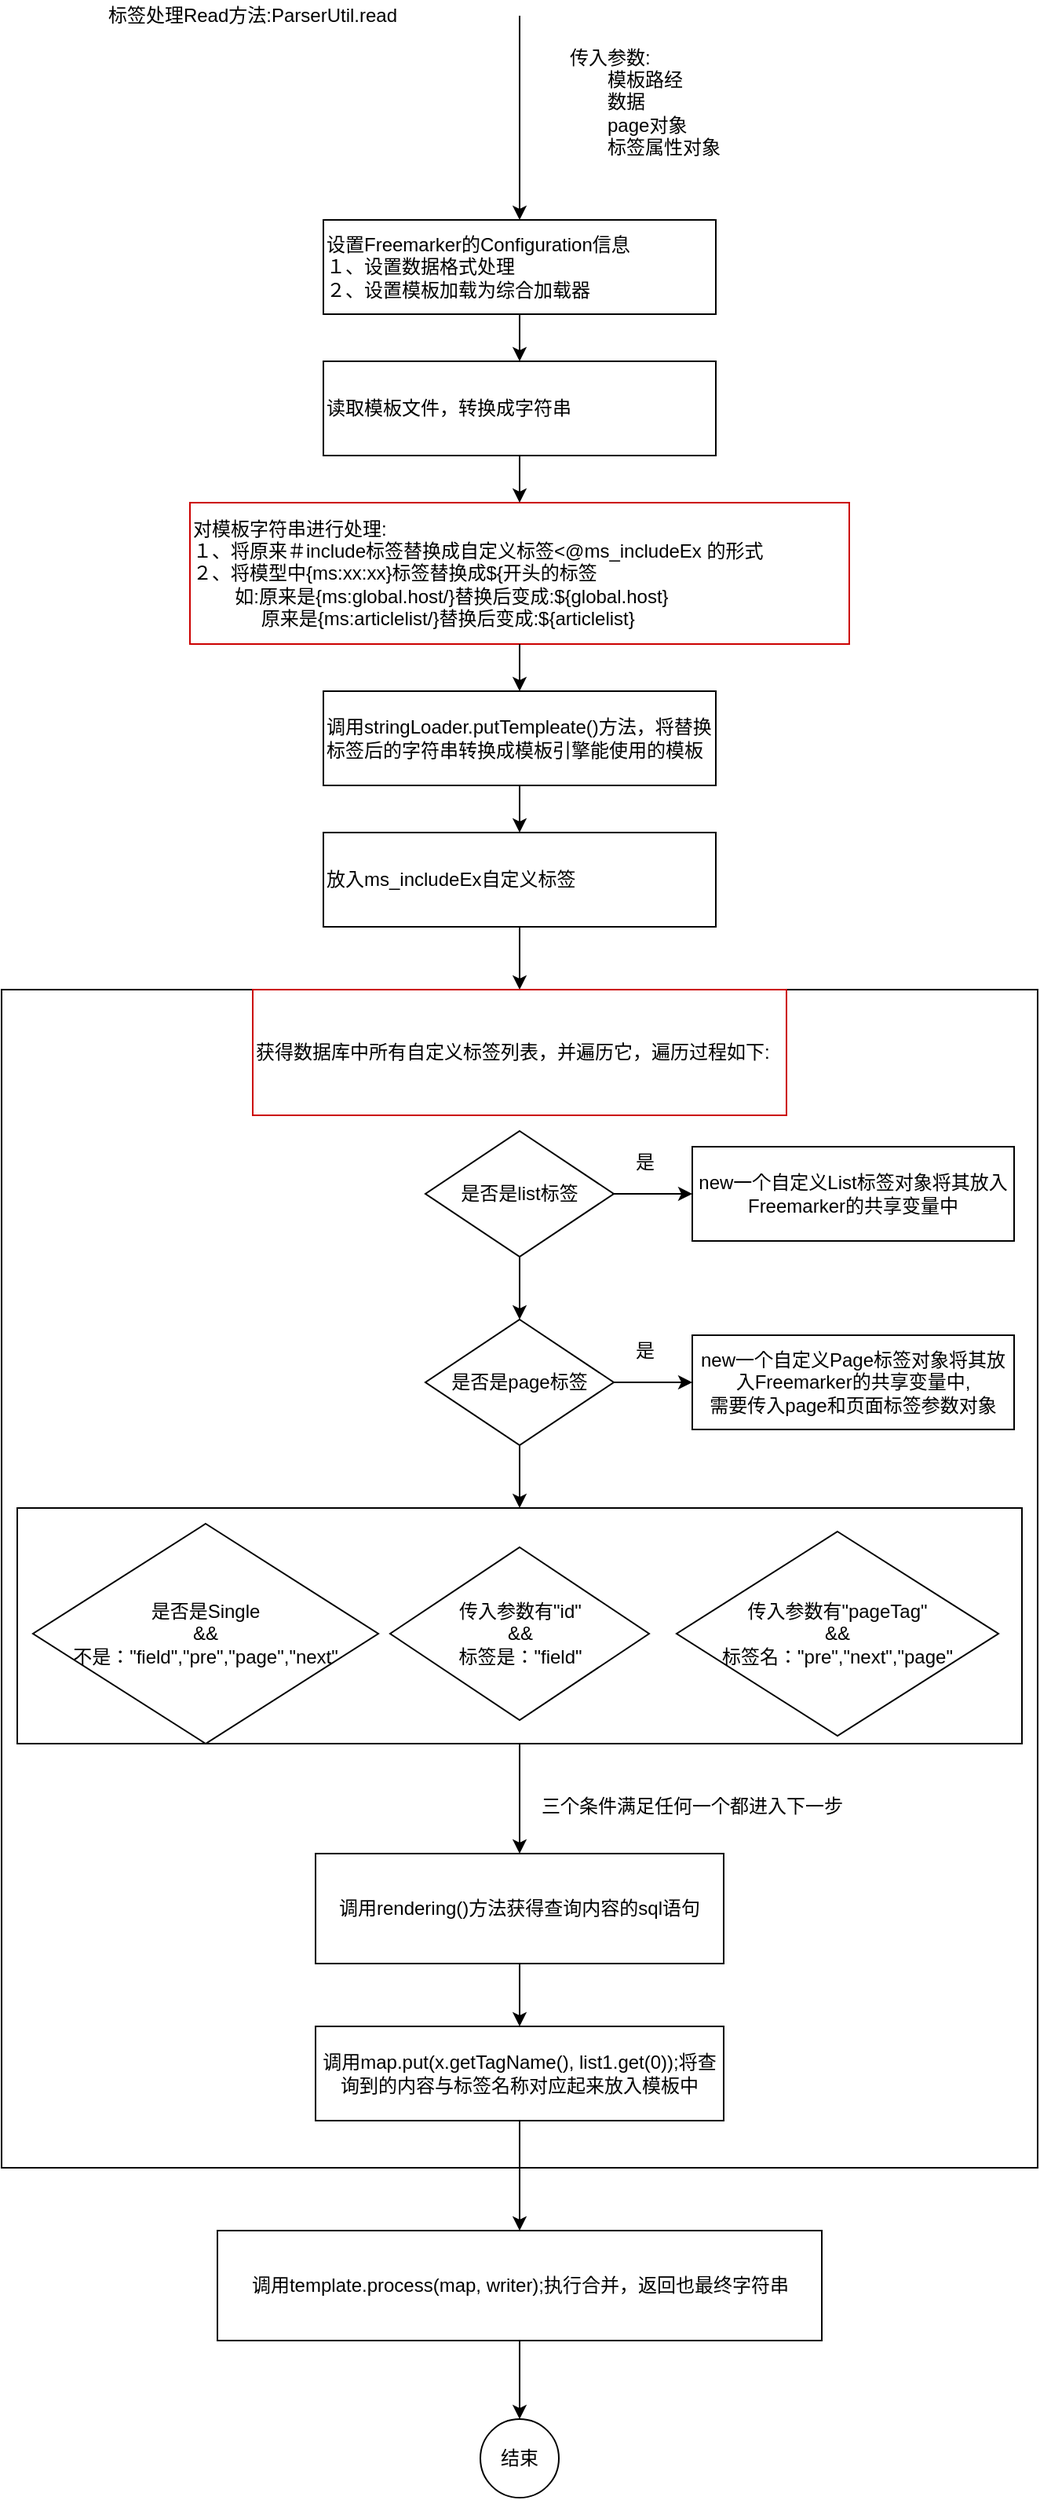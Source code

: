 <mxfile version="14.1.1" type="github">
  <diagram id="RzY2OMNMM-7YFux_urH8" name="Page-1">
    <mxGraphModel dx="2070" dy="626" grid="1" gridSize="10" guides="1" tooltips="1" connect="1" arrows="1" fold="1" page="1" pageScale="1" pageWidth="1200" pageHeight="1920" math="0" shadow="0">
      <root>
        <mxCell id="0" />
        <mxCell id="1" parent="0" />
        <mxCell id="pEFI1ha4uzIQoMVtyjVg-1" value="传入参数:&lt;br&gt;　　模板路经&lt;br&gt;　　数据&lt;br&gt;　　page对象&lt;br&gt;　　标签属性对象" style="rounded=0;whiteSpace=wrap;html=1;align=left;strokeColor=none;" vertex="1" parent="1">
          <mxGeometry x="320" y="60" width="190" height="90" as="geometry" />
        </mxCell>
        <mxCell id="pEFI1ha4uzIQoMVtyjVg-2" value="标签处理Read方法:ParserUtil.read" style="text;html=1;strokeColor=none;fillColor=none;align=center;verticalAlign=middle;whiteSpace=wrap;rounded=0;" vertex="1" parent="1">
          <mxGeometry x="10" y="40" width="220" height="20" as="geometry" />
        </mxCell>
        <mxCell id="pEFI1ha4uzIQoMVtyjVg-4" value="" style="endArrow=classic;html=1;entryX=0.5;entryY=0;entryDx=0;entryDy=0;" edge="1" parent="1" target="pEFI1ha4uzIQoMVtyjVg-5">
          <mxGeometry width="50" height="50" relative="1" as="geometry">
            <mxPoint x="290" y="50" as="sourcePoint" />
            <mxPoint x="290" y="160" as="targetPoint" />
          </mxGeometry>
        </mxCell>
        <mxCell id="pEFI1ha4uzIQoMVtyjVg-5" value="设置Freemarker的Configuration信息&lt;br&gt;１、设置数据格式处理&lt;br&gt;２、设置模板加载为综合加载器" style="rounded=0;whiteSpace=wrap;html=1;align=left;" vertex="1" parent="1">
          <mxGeometry x="165" y="180" width="250" height="60" as="geometry" />
        </mxCell>
        <mxCell id="pEFI1ha4uzIQoMVtyjVg-6" value="读取模板文件，转换成字符串" style="rounded=0;whiteSpace=wrap;html=1;align=left;" vertex="1" parent="1">
          <mxGeometry x="165" y="270" width="250" height="60" as="geometry" />
        </mxCell>
        <mxCell id="pEFI1ha4uzIQoMVtyjVg-7" value="对模板字符串进行处理:&lt;br&gt;１、将原来＃include标签替换成自定义标签&amp;lt;@ms_includeEx 的形式&lt;br&gt;２、&lt;span&gt;将模型中{ms:xx:xx}标签替换成${开头的标签　&lt;/span&gt;&lt;div&gt;&amp;nbsp; &amp;nbsp; &amp;nbsp; &amp;nbsp; 如:原来是{ms:global.host/}替换后变成:${global.host}&lt;/div&gt;&lt;div&gt;&lt;span&gt;&amp;nbsp; &amp;nbsp; &amp;nbsp; &amp;nbsp; &amp;nbsp; &amp;nbsp; &amp;nbsp;原来是{ms:articlelist/}替换后变成:${articlelist}&lt;/span&gt;&lt;/div&gt;" style="rounded=0;whiteSpace=wrap;html=1;align=left;strokeColor=#CC0000;" vertex="1" parent="1">
          <mxGeometry x="80" y="360" width="420" height="90" as="geometry" />
        </mxCell>
        <mxCell id="pEFI1ha4uzIQoMVtyjVg-8" value="调用stringLoader.putTempleate()方法，将替换标签后的字符串转换成模板引擎能使用的模板" style="rounded=0;whiteSpace=wrap;html=1;align=left;" vertex="1" parent="1">
          <mxGeometry x="165" y="480" width="250" height="60" as="geometry" />
        </mxCell>
        <mxCell id="pEFI1ha4uzIQoMVtyjVg-9" value="放入ms_includeEx自定义标签" style="rounded=0;whiteSpace=wrap;html=1;align=left;" vertex="1" parent="1">
          <mxGeometry x="165" y="570" width="250" height="60" as="geometry" />
        </mxCell>
        <mxCell id="pEFI1ha4uzIQoMVtyjVg-10" value="" style="rounded=0;whiteSpace=wrap;html=1;align=left;" vertex="1" parent="1">
          <mxGeometry x="-40" y="670" width="660" height="750" as="geometry" />
        </mxCell>
        <mxCell id="pEFI1ha4uzIQoMVtyjVg-12" value="" style="endArrow=classic;html=1;exitX=0.5;exitY=1;exitDx=0;exitDy=0;" edge="1" parent="1" source="pEFI1ha4uzIQoMVtyjVg-5" target="pEFI1ha4uzIQoMVtyjVg-6">
          <mxGeometry width="50" height="50" relative="1" as="geometry">
            <mxPoint x="420" y="320" as="sourcePoint" />
            <mxPoint x="470" y="270" as="targetPoint" />
          </mxGeometry>
        </mxCell>
        <mxCell id="pEFI1ha4uzIQoMVtyjVg-13" value="" style="endArrow=classic;html=1;exitX=0.5;exitY=1;exitDx=0;exitDy=0;entryX=0.5;entryY=0;entryDx=0;entryDy=0;" edge="1" parent="1" source="pEFI1ha4uzIQoMVtyjVg-6" target="pEFI1ha4uzIQoMVtyjVg-7">
          <mxGeometry width="50" height="50" relative="1" as="geometry">
            <mxPoint x="290" y="400" as="sourcePoint" />
            <mxPoint x="340" y="350" as="targetPoint" />
          </mxGeometry>
        </mxCell>
        <mxCell id="pEFI1ha4uzIQoMVtyjVg-14" value="" style="endArrow=classic;html=1;exitX=0.5;exitY=1;exitDx=0;exitDy=0;" edge="1" parent="1" source="pEFI1ha4uzIQoMVtyjVg-7" target="pEFI1ha4uzIQoMVtyjVg-8">
          <mxGeometry width="50" height="50" relative="1" as="geometry">
            <mxPoint x="420" y="590" as="sourcePoint" />
            <mxPoint x="470" y="540" as="targetPoint" />
          </mxGeometry>
        </mxCell>
        <mxCell id="pEFI1ha4uzIQoMVtyjVg-15" value="" style="endArrow=classic;html=1;exitX=0.5;exitY=1;exitDx=0;exitDy=0;" edge="1" parent="1" source="pEFI1ha4uzIQoMVtyjVg-8" target="pEFI1ha4uzIQoMVtyjVg-9">
          <mxGeometry width="50" height="50" relative="1" as="geometry">
            <mxPoint x="420" y="700" as="sourcePoint" />
            <mxPoint x="470" y="650" as="targetPoint" />
          </mxGeometry>
        </mxCell>
        <mxCell id="pEFI1ha4uzIQoMVtyjVg-16" value="" style="endArrow=classic;html=1;exitX=0.5;exitY=1;exitDx=0;exitDy=0;" edge="1" parent="1" source="pEFI1ha4uzIQoMVtyjVg-9" target="pEFI1ha4uzIQoMVtyjVg-10">
          <mxGeometry width="50" height="50" relative="1" as="geometry">
            <mxPoint x="420" y="700" as="sourcePoint" />
            <mxPoint x="470" y="650" as="targetPoint" />
          </mxGeometry>
        </mxCell>
        <mxCell id="pEFI1ha4uzIQoMVtyjVg-18" value="&lt;span&gt;获得数据库中所有自定义标签列表，并遍历它，遍历过程如下:&lt;/span&gt;" style="rounded=0;whiteSpace=wrap;html=1;strokeColor=#CC0000;align=left;" vertex="1" parent="1">
          <mxGeometry x="120" y="670" width="340" height="80" as="geometry" />
        </mxCell>
        <mxCell id="pEFI1ha4uzIQoMVtyjVg-32" style="edgeStyle=orthogonalEdgeStyle;rounded=0;orthogonalLoop=1;jettySize=auto;html=1;exitX=0.5;exitY=1;exitDx=0;exitDy=0;" edge="1" parent="1" source="pEFI1ha4uzIQoMVtyjVg-19" target="pEFI1ha4uzIQoMVtyjVg-25">
          <mxGeometry relative="1" as="geometry" />
        </mxCell>
        <mxCell id="pEFI1ha4uzIQoMVtyjVg-19" value="是否是list标签" style="rhombus;whiteSpace=wrap;html=1;align=center;" vertex="1" parent="1">
          <mxGeometry x="230" y="760" width="120" height="80" as="geometry" />
        </mxCell>
        <mxCell id="pEFI1ha4uzIQoMVtyjVg-20" value="&lt;span style=&quot;text-align: left&quot;&gt;new一个自定义List标签对象将其放入Freemarker的共享变量中&lt;/span&gt;" style="rounded=0;whiteSpace=wrap;html=1;align=center;" vertex="1" parent="1">
          <mxGeometry x="400" y="770" width="205" height="60" as="geometry" />
        </mxCell>
        <mxCell id="pEFI1ha4uzIQoMVtyjVg-21" value="" style="endArrow=classic;html=1;exitX=1;exitY=0.5;exitDx=0;exitDy=0;" edge="1" parent="1" source="pEFI1ha4uzIQoMVtyjVg-19" target="pEFI1ha4uzIQoMVtyjVg-20">
          <mxGeometry width="50" height="50" relative="1" as="geometry">
            <mxPoint x="340" y="850" as="sourcePoint" />
            <mxPoint x="390" y="800" as="targetPoint" />
          </mxGeometry>
        </mxCell>
        <mxCell id="pEFI1ha4uzIQoMVtyjVg-25" value="是否是page标签" style="rhombus;whiteSpace=wrap;html=1;align=center;" vertex="1" parent="1">
          <mxGeometry x="230" y="880" width="120" height="80" as="geometry" />
        </mxCell>
        <mxCell id="pEFI1ha4uzIQoMVtyjVg-26" value="&lt;span style=&quot;text-align: left&quot;&gt;new一个自定义Page标签对象将其放入Freemarker的共享变量中,&lt;br&gt;需要传入page和页面标签参数对象&lt;br&gt;&lt;/span&gt;" style="rounded=0;whiteSpace=wrap;html=1;align=center;" vertex="1" parent="1">
          <mxGeometry x="400" y="890" width="205" height="60" as="geometry" />
        </mxCell>
        <mxCell id="pEFI1ha4uzIQoMVtyjVg-28" value="" style="endArrow=classic;html=1;entryX=0;entryY=0.5;entryDx=0;entryDy=0;" edge="1" parent="1" source="pEFI1ha4uzIQoMVtyjVg-25" target="pEFI1ha4uzIQoMVtyjVg-26">
          <mxGeometry width="50" height="50" relative="1" as="geometry">
            <mxPoint x="340" y="970" as="sourcePoint" />
            <mxPoint x="390" y="920" as="targetPoint" />
          </mxGeometry>
        </mxCell>
        <mxCell id="pEFI1ha4uzIQoMVtyjVg-29" value="是" style="text;html=1;strokeColor=none;fillColor=none;align=center;verticalAlign=middle;whiteSpace=wrap;rounded=0;" vertex="1" parent="1">
          <mxGeometry x="350" y="890" width="40" height="20" as="geometry" />
        </mxCell>
        <mxCell id="pEFI1ha4uzIQoMVtyjVg-30" value="是" style="text;html=1;strokeColor=none;fillColor=none;align=center;verticalAlign=middle;whiteSpace=wrap;rounded=0;" vertex="1" parent="1">
          <mxGeometry x="350" y="770" width="40" height="20" as="geometry" />
        </mxCell>
        <mxCell id="pEFI1ha4uzIQoMVtyjVg-38" value="" style="endArrow=classic;html=1;exitX=0.5;exitY=1;exitDx=0;exitDy=0;entryX=0.5;entryY=0;entryDx=0;entryDy=0;" edge="1" parent="1" source="pEFI1ha4uzIQoMVtyjVg-25" target="pEFI1ha4uzIQoMVtyjVg-40">
          <mxGeometry width="50" height="50" relative="1" as="geometry">
            <mxPoint x="300" y="1200" as="sourcePoint" />
            <mxPoint x="350" y="1150" as="targetPoint" />
          </mxGeometry>
        </mxCell>
        <mxCell id="pEFI1ha4uzIQoMVtyjVg-41" value="" style="group" vertex="1" connectable="0" parent="1">
          <mxGeometry x="-30" y="1000" width="640" height="150" as="geometry" />
        </mxCell>
        <mxCell id="pEFI1ha4uzIQoMVtyjVg-40" value="" style="rounded=0;whiteSpace=wrap;html=1;strokeColor=#000000;align=center;" vertex="1" parent="pEFI1ha4uzIQoMVtyjVg-41">
          <mxGeometry width="640" height="150" as="geometry" />
        </mxCell>
        <mxCell id="pEFI1ha4uzIQoMVtyjVg-34" value="是否是Single&lt;br&gt;&amp;amp;&amp;amp;&lt;br&gt;不是：&quot;field&quot;,&quot;pre&quot;,&quot;page&quot;,&quot;next&quot;" style="rhombus;whiteSpace=wrap;html=1;strokeColor=#000000;align=center;" vertex="1" parent="pEFI1ha4uzIQoMVtyjVg-41">
          <mxGeometry x="10" y="10" width="220" height="140" as="geometry" />
        </mxCell>
        <mxCell id="pEFI1ha4uzIQoMVtyjVg-35" value="传入参数有&quot;id&quot;&lt;br&gt;&amp;amp;&amp;amp;&lt;br&gt;标签是：&quot;field&quot;" style="rhombus;whiteSpace=wrap;html=1;strokeColor=#000000;align=center;" vertex="1" parent="pEFI1ha4uzIQoMVtyjVg-41">
          <mxGeometry x="237.5" y="25" width="165" height="110" as="geometry" />
        </mxCell>
        <mxCell id="pEFI1ha4uzIQoMVtyjVg-36" value="传入参数有&quot;pageTag&quot;&lt;br&gt;&amp;amp;&amp;amp;&lt;br&gt;标签名：&quot;pre&quot;,&quot;next&quot;,&quot;page&quot;" style="rhombus;whiteSpace=wrap;html=1;strokeColor=#000000;align=center;" vertex="1" parent="pEFI1ha4uzIQoMVtyjVg-41">
          <mxGeometry x="420" y="15" width="205" height="130" as="geometry" />
        </mxCell>
        <mxCell id="pEFI1ha4uzIQoMVtyjVg-42" value="调用rendering()方法获得查询内容的sql语句" style="rounded=0;whiteSpace=wrap;html=1;strokeColor=#000000;align=center;" vertex="1" parent="1">
          <mxGeometry x="160" y="1220" width="260" height="70" as="geometry" />
        </mxCell>
        <mxCell id="pEFI1ha4uzIQoMVtyjVg-43" value="" style="endArrow=classic;html=1;exitX=0.5;exitY=1;exitDx=0;exitDy=0;" edge="1" parent="1" source="pEFI1ha4uzIQoMVtyjVg-40" target="pEFI1ha4uzIQoMVtyjVg-42">
          <mxGeometry width="50" height="50" relative="1" as="geometry">
            <mxPoint x="300" y="1180" as="sourcePoint" />
            <mxPoint x="350" y="1130" as="targetPoint" />
          </mxGeometry>
        </mxCell>
        <mxCell id="pEFI1ha4uzIQoMVtyjVg-44" value="三个条件满足任何一个都进入下一步" style="text;html=1;strokeColor=none;fillColor=none;align=center;verticalAlign=middle;whiteSpace=wrap;rounded=0;" vertex="1" parent="1">
          <mxGeometry x="290" y="1180" width="220" height="20" as="geometry" />
        </mxCell>
        <mxCell id="pEFI1ha4uzIQoMVtyjVg-45" value="调用map.put(x.getTagName(), list1.get(0));将查询到的内容与标签名称对应起来放入模板中" style="rounded=0;whiteSpace=wrap;html=1;strokeColor=#000000;align=center;" vertex="1" parent="1">
          <mxGeometry x="160" y="1330" width="260" height="60" as="geometry" />
        </mxCell>
        <mxCell id="pEFI1ha4uzIQoMVtyjVg-46" value="" style="endArrow=classic;html=1;" edge="1" parent="1" source="pEFI1ha4uzIQoMVtyjVg-42" target="pEFI1ha4uzIQoMVtyjVg-45">
          <mxGeometry width="50" height="50" relative="1" as="geometry">
            <mxPoint x="290" y="1330" as="sourcePoint" />
            <mxPoint x="340" y="1280" as="targetPoint" />
          </mxGeometry>
        </mxCell>
        <mxCell id="pEFI1ha4uzIQoMVtyjVg-47" value="结束" style="ellipse;whiteSpace=wrap;html=1;aspect=fixed;strokeColor=#000000;align=center;" vertex="1" parent="1">
          <mxGeometry x="265" y="1580" width="50" height="50" as="geometry" />
        </mxCell>
        <mxCell id="pEFI1ha4uzIQoMVtyjVg-48" value="调用template.process(map, writer);执行合并，返回也最终字符串" style="rounded=0;whiteSpace=wrap;html=1;strokeColor=#000000;align=center;" vertex="1" parent="1">
          <mxGeometry x="97.5" y="1460" width="385" height="70" as="geometry" />
        </mxCell>
        <mxCell id="pEFI1ha4uzIQoMVtyjVg-49" value="" style="endArrow=classic;html=1;exitX=0.5;exitY=1;exitDx=0;exitDy=0;" edge="1" parent="1" source="pEFI1ha4uzIQoMVtyjVg-45" target="pEFI1ha4uzIQoMVtyjVg-48">
          <mxGeometry width="50" height="50" relative="1" as="geometry">
            <mxPoint x="300" y="1380" as="sourcePoint" />
            <mxPoint x="350" y="1330" as="targetPoint" />
          </mxGeometry>
        </mxCell>
        <mxCell id="pEFI1ha4uzIQoMVtyjVg-50" value="" style="endArrow=classic;html=1;exitX=0.5;exitY=1;exitDx=0;exitDy=0;" edge="1" parent="1" source="pEFI1ha4uzIQoMVtyjVg-48" target="pEFI1ha4uzIQoMVtyjVg-47">
          <mxGeometry width="50" height="50" relative="1" as="geometry">
            <mxPoint x="300" y="1380" as="sourcePoint" />
            <mxPoint x="350" y="1330" as="targetPoint" />
          </mxGeometry>
        </mxCell>
      </root>
    </mxGraphModel>
  </diagram>
</mxfile>
